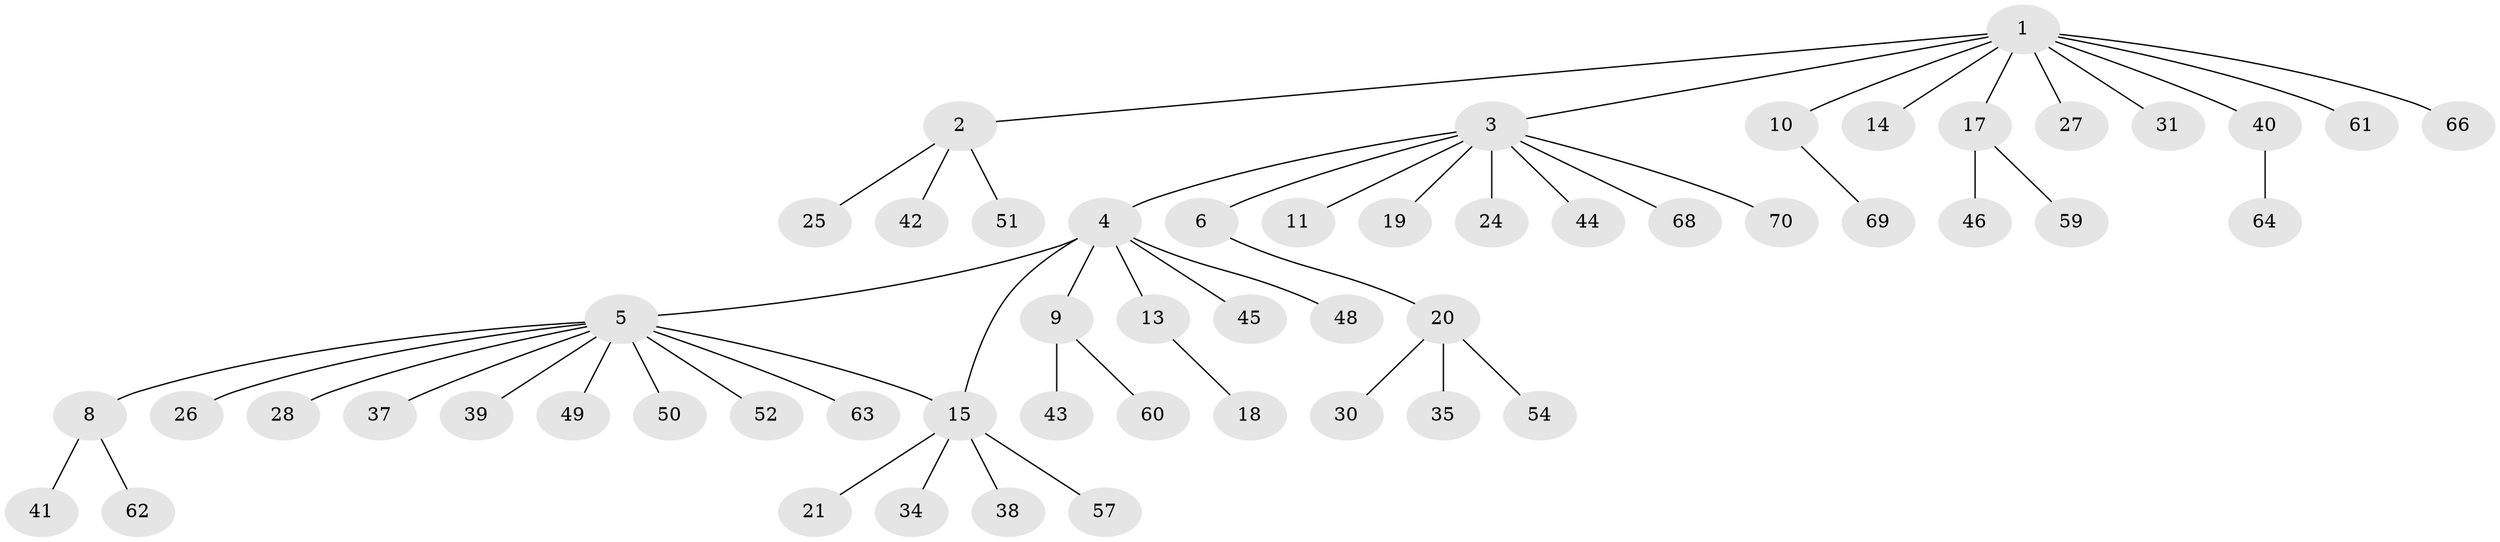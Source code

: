 // Generated by graph-tools (version 1.1) at 2025/23/03/03/25 07:23:49]
// undirected, 54 vertices, 54 edges
graph export_dot {
graph [start="1"]
  node [color=gray90,style=filled];
  1 [super="+12"];
  2 [super="+67"];
  3 [super="+7"];
  4 [super="+29"];
  5 [super="+16"];
  6;
  8 [super="+55"];
  9 [super="+32"];
  10 [super="+36"];
  11 [super="+53"];
  13;
  14;
  15 [super="+23"];
  17 [super="+33"];
  18;
  19;
  20 [super="+22"];
  21;
  24;
  25 [super="+47"];
  26;
  27;
  28;
  30;
  31;
  34;
  35;
  37;
  38;
  39;
  40;
  41;
  42;
  43;
  44;
  45;
  46;
  48;
  49;
  50;
  51 [super="+58"];
  52 [super="+56"];
  54;
  57;
  59;
  60;
  61;
  62;
  63;
  64 [super="+65"];
  66;
  68;
  69;
  70;
  1 -- 2;
  1 -- 3;
  1 -- 10;
  1 -- 14;
  1 -- 17;
  1 -- 27;
  1 -- 31;
  1 -- 40;
  1 -- 61;
  1 -- 66;
  2 -- 25;
  2 -- 42;
  2 -- 51;
  3 -- 4;
  3 -- 6;
  3 -- 19;
  3 -- 24;
  3 -- 44;
  3 -- 68;
  3 -- 70;
  3 -- 11;
  4 -- 5 [weight=2];
  4 -- 9;
  4 -- 13;
  4 -- 15;
  4 -- 45;
  4 -- 48;
  5 -- 8;
  5 -- 15;
  5 -- 26;
  5 -- 28;
  5 -- 37;
  5 -- 49;
  5 -- 52;
  5 -- 63;
  5 -- 50;
  5 -- 39;
  6 -- 20;
  8 -- 41;
  8 -- 62;
  9 -- 60;
  9 -- 43;
  10 -- 69;
  13 -- 18;
  15 -- 21;
  15 -- 34;
  15 -- 38;
  15 -- 57;
  17 -- 59;
  17 -- 46;
  20 -- 30;
  20 -- 35;
  20 -- 54;
  40 -- 64;
}
